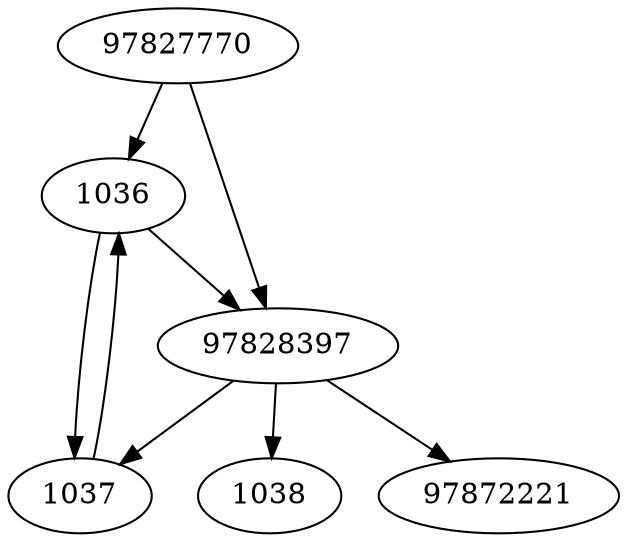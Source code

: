strict digraph  {
1036;
1037;
1038;
97828397;
97827770;
97872221;
1036 -> 97828397;
1036 -> 1037;
1037 -> 1036;
97828397 -> 1037;
97828397 -> 1038;
97828397 -> 97872221;
97827770 -> 97828397;
97827770 -> 1036;
}
